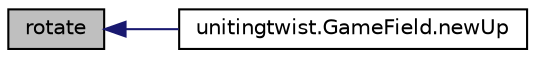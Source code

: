digraph "rotate"
{
  edge [fontname="Helvetica",fontsize="10",labelfontname="Helvetica",labelfontsize="10"];
  node [fontname="Helvetica",fontsize="10",shape=record];
  rankdir="LR";
  Node56 [label="rotate",height=0.2,width=0.4,color="black", fillcolor="grey75", style="filled", fontcolor="black"];
  Node56 -> Node57 [dir="back",color="midnightblue",fontsize="10",style="solid"];
  Node57 [label="unitingtwist.GameField.newUp",height=0.2,width=0.4,color="black", fillcolor="white", style="filled",URL="$classunitingtwist_1_1_game_field.html#ab34cc8f938ea1126a03a701bd6e155a1"];
}

